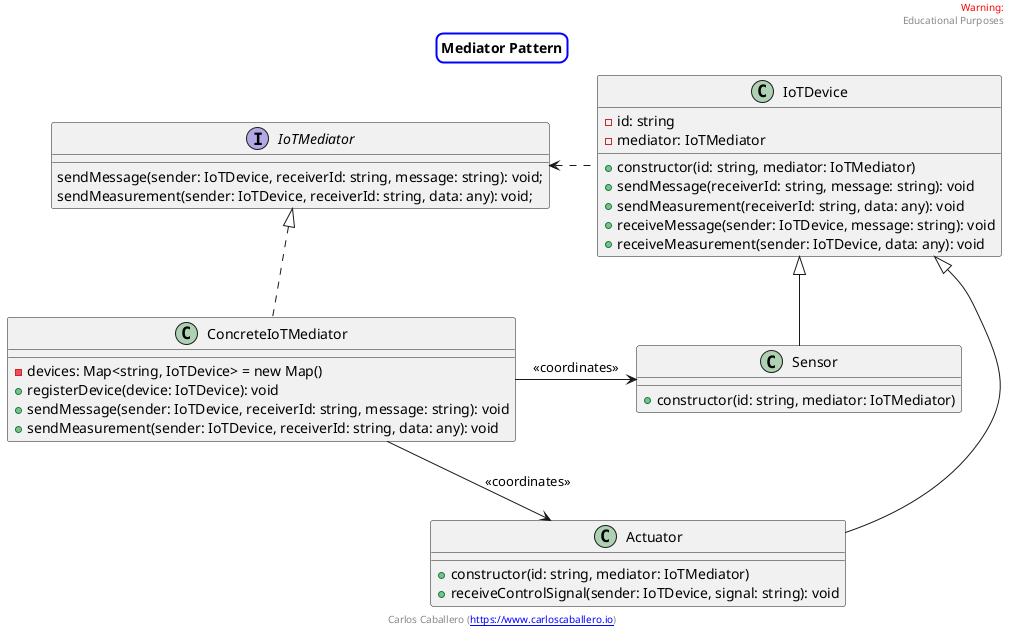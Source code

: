 
@startuml
skinparam titleBorderRoundCorner 15
skinparam titleBorderThickness 2
skinparam titleBorderColor blue


header
<font color=red>Warning:</font>
Educational Purposes
endheader

center footer Carlos Caballero ([[https://www.carloscaballero.io https://www.carloscaballero.io]])


title Mediator Pattern

interface IoTMediator {
  sendMessage(sender: IoTDevice, receiverId: string, message: string): void;
  sendMeasurement(sender: IoTDevice, receiverId: string, data: any): void;
}


class ConcreteIoTMediator  {
  - devices: Map<string, IoTDevice> = new Map()
  + registerDevice(device: IoTDevice): void
  + sendMessage(sender: IoTDevice, receiverId: string, message: string): void
  + sendMeasurement(sender: IoTDevice, receiverId: string, data: any): void
}


class IoTDevice {
  - id: string
  - mediator: IoTMediator

  + constructor(id: string, mediator: IoTMediator)
  + sendMessage(receiverId: string, message: string): void
  + sendMeasurement(receiverId: string, data: any): void
  + receiveMessage(sender: IoTDevice, message: string): void
  + receiveMeasurement(sender: IoTDevice, data: any): void
}

class Sensor {
  + constructor(id: string, mediator: IoTMediator)
}


class Actuator {
  + constructor(id: string, mediator: IoTMediator)
  + receiveControlSignal(sender: IoTDevice, signal: string): void
}


IoTMediator <. IoTDevice 

IoTDevice <|-- Sensor
IoTDevice <|-- Actuator
IoTMediator <|.. ConcreteIoTMediator

ConcreteIoTMediator -> Sensor: "<<coordinates>>"
ConcreteIoTMediator --> Actuator: "<<coordinates>>"

@enduml